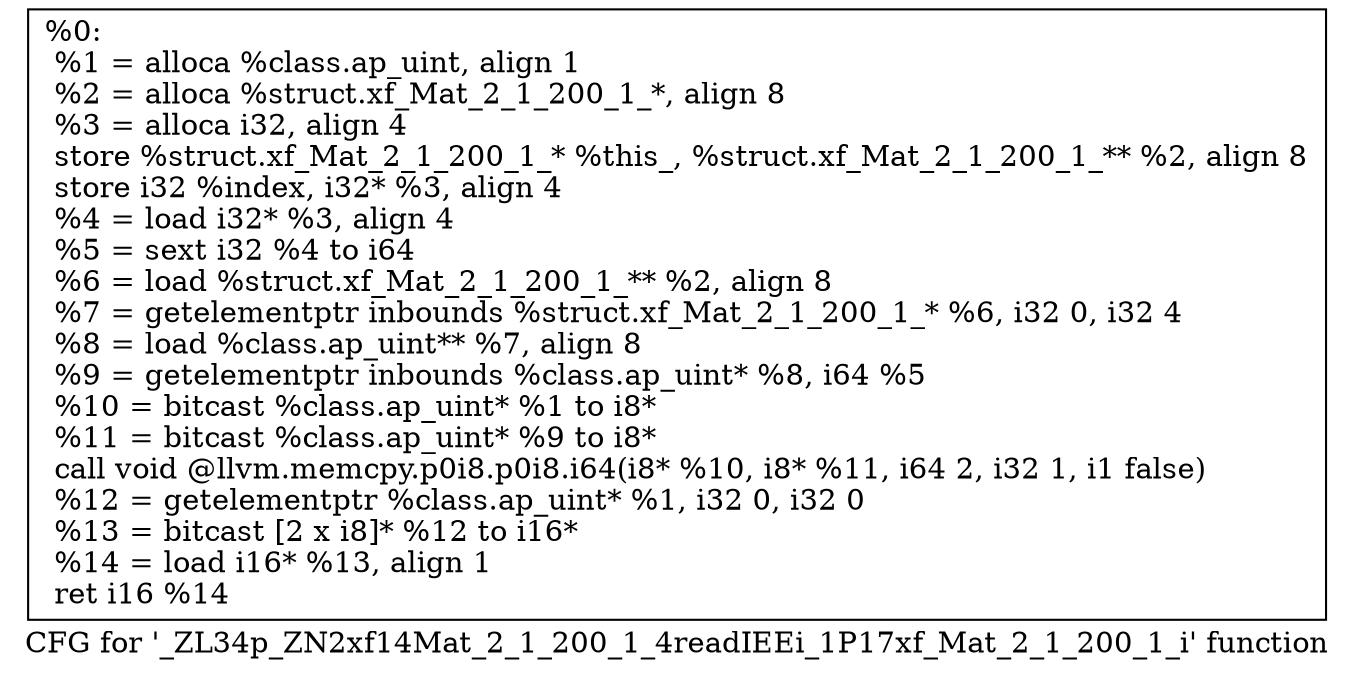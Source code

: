 digraph "CFG for '_ZL34p_ZN2xf14Mat_2_1_200_1_4readIEEi_1P17xf_Mat_2_1_200_1_i' function" {
	label="CFG for '_ZL34p_ZN2xf14Mat_2_1_200_1_4readIEEi_1P17xf_Mat_2_1_200_1_i' function";

	Node0x2e3a720 [shape=record,label="{%0:\l  %1 = alloca %class.ap_uint, align 1\l  %2 = alloca %struct.xf_Mat_2_1_200_1_*, align 8\l  %3 = alloca i32, align 4\l  store %struct.xf_Mat_2_1_200_1_* %this_, %struct.xf_Mat_2_1_200_1_** %2, align 8\l  store i32 %index, i32* %3, align 4\l  %4 = load i32* %3, align 4\l  %5 = sext i32 %4 to i64\l  %6 = load %struct.xf_Mat_2_1_200_1_** %2, align 8\l  %7 = getelementptr inbounds %struct.xf_Mat_2_1_200_1_* %6, i32 0, i32 4\l  %8 = load %class.ap_uint** %7, align 8\l  %9 = getelementptr inbounds %class.ap_uint* %8, i64 %5\l  %10 = bitcast %class.ap_uint* %1 to i8*\l  %11 = bitcast %class.ap_uint* %9 to i8*\l  call void @llvm.memcpy.p0i8.p0i8.i64(i8* %10, i8* %11, i64 2, i32 1, i1 false)\l  %12 = getelementptr %class.ap_uint* %1, i32 0, i32 0\l  %13 = bitcast [2 x i8]* %12 to i16*\l  %14 = load i16* %13, align 1\l  ret i16 %14\l}"];
}
